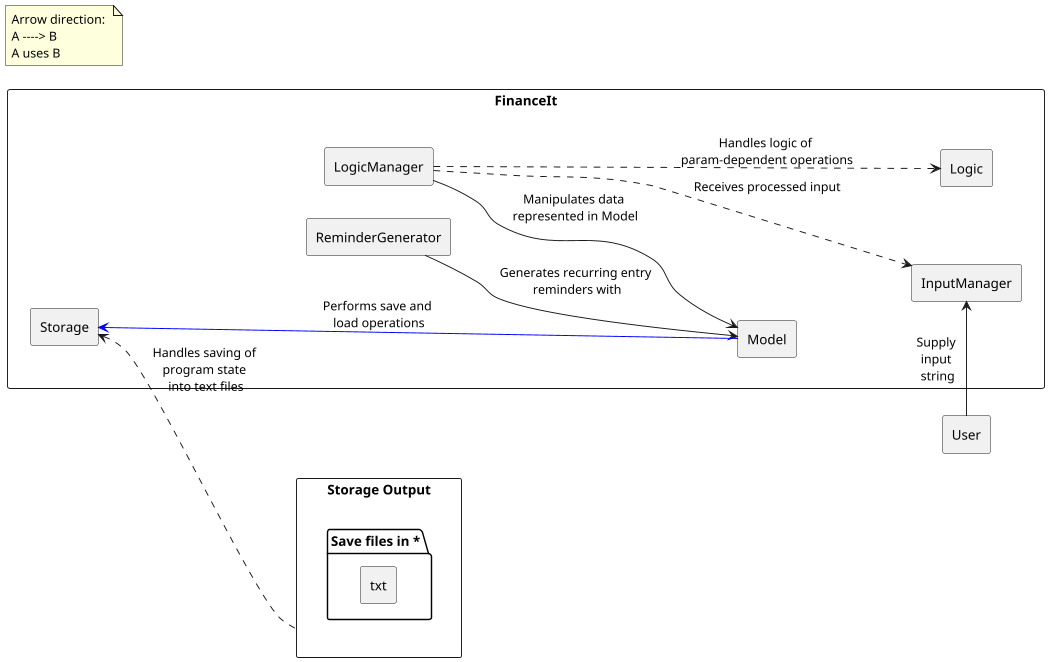 @startuml
hide circle
skinparam classAttributeIconSize 0
skinparam BoxPadding 50
skinparam shadowing false
left to right direction
scale 1049 width
skinparam package<<Layout>> {
  borderColor Transparent
  backgroundColor Transparent
  fontColor Transparent
  stereotypeFontColor Transparent
}

rectangle "Storage Output" {
    rectangle "Save files in *.txt" {
    }
}

note as N1
    Arrow direction: 
    A ----> B
    A uses B
end note
rectangle FinanceIt {
    rectangle ReminderGenerator {
    }

    rectangle InputManager {
    }

    rectangle LogicManager {
    }

    rectangle Storage {
    }

    rectangle Logic {
    }

    rectangle Model {
    }

    ReminderGenerator --> Model : Generates recurring entry\n reminders with
    LogicManager --> Model: Manipulates data \nrepresented in Model
    Storage <--- Model #blue :  Performs save and \nload operations
    LogicManager ...> InputManager : Receives processed input
    LogicManager ...> Logic : Handles logic of \nparam-dependent operations
    Storage <.. "Storage Output" : Handles saving of \nprogram state \ninto text files

}
rectangle User {
}

User -> InputManager : Supply \ninput \nstring
FinanceIt -[hidden]right User

@enduml